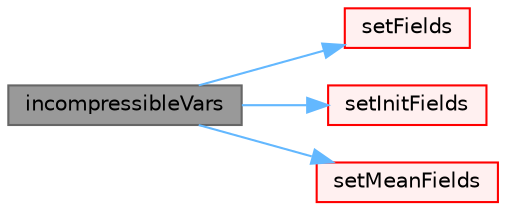 digraph "incompressibleVars"
{
 // LATEX_PDF_SIZE
  bgcolor="transparent";
  edge [fontname=Helvetica,fontsize=10,labelfontname=Helvetica,labelfontsize=10];
  node [fontname=Helvetica,fontsize=10,shape=box,height=0.2,width=0.4];
  rankdir="LR";
  Node1 [id="Node000001",label="incompressibleVars",height=0.2,width=0.4,color="gray40", fillcolor="grey60", style="filled", fontcolor="black",tooltip=" "];
  Node1 -> Node2 [id="edge1_Node000001_Node000002",color="steelblue1",style="solid",tooltip=" "];
  Node2 [id="Node000002",label="setFields",height=0.2,width=0.4,color="red", fillcolor="#FFF0F0", style="filled",URL="$classFoam_1_1incompressibleVars.html#a8eae041a9e29a63725fdfbb4bb925f69",tooltip=" "];
  Node1 -> Node36 [id="edge2_Node000001_Node000036",color="steelblue1",style="solid",tooltip=" "];
  Node36 [id="Node000036",label="setInitFields",height=0.2,width=0.4,color="red", fillcolor="#FFF0F0", style="filled",URL="$classFoam_1_1incompressibleVars.html#aeb54838511771188ed9f18a53781bf6c",tooltip=" "];
  Node1 -> Node38 [id="edge3_Node000001_Node000038",color="steelblue1",style="solid",tooltip=" "];
  Node38 [id="Node000038",label="setMeanFields",height=0.2,width=0.4,color="red", fillcolor="#FFF0F0", style="filled",URL="$classFoam_1_1incompressibleVars.html#af679e75044cc4ce1bbc271a14c529d48",tooltip=" "];
}
